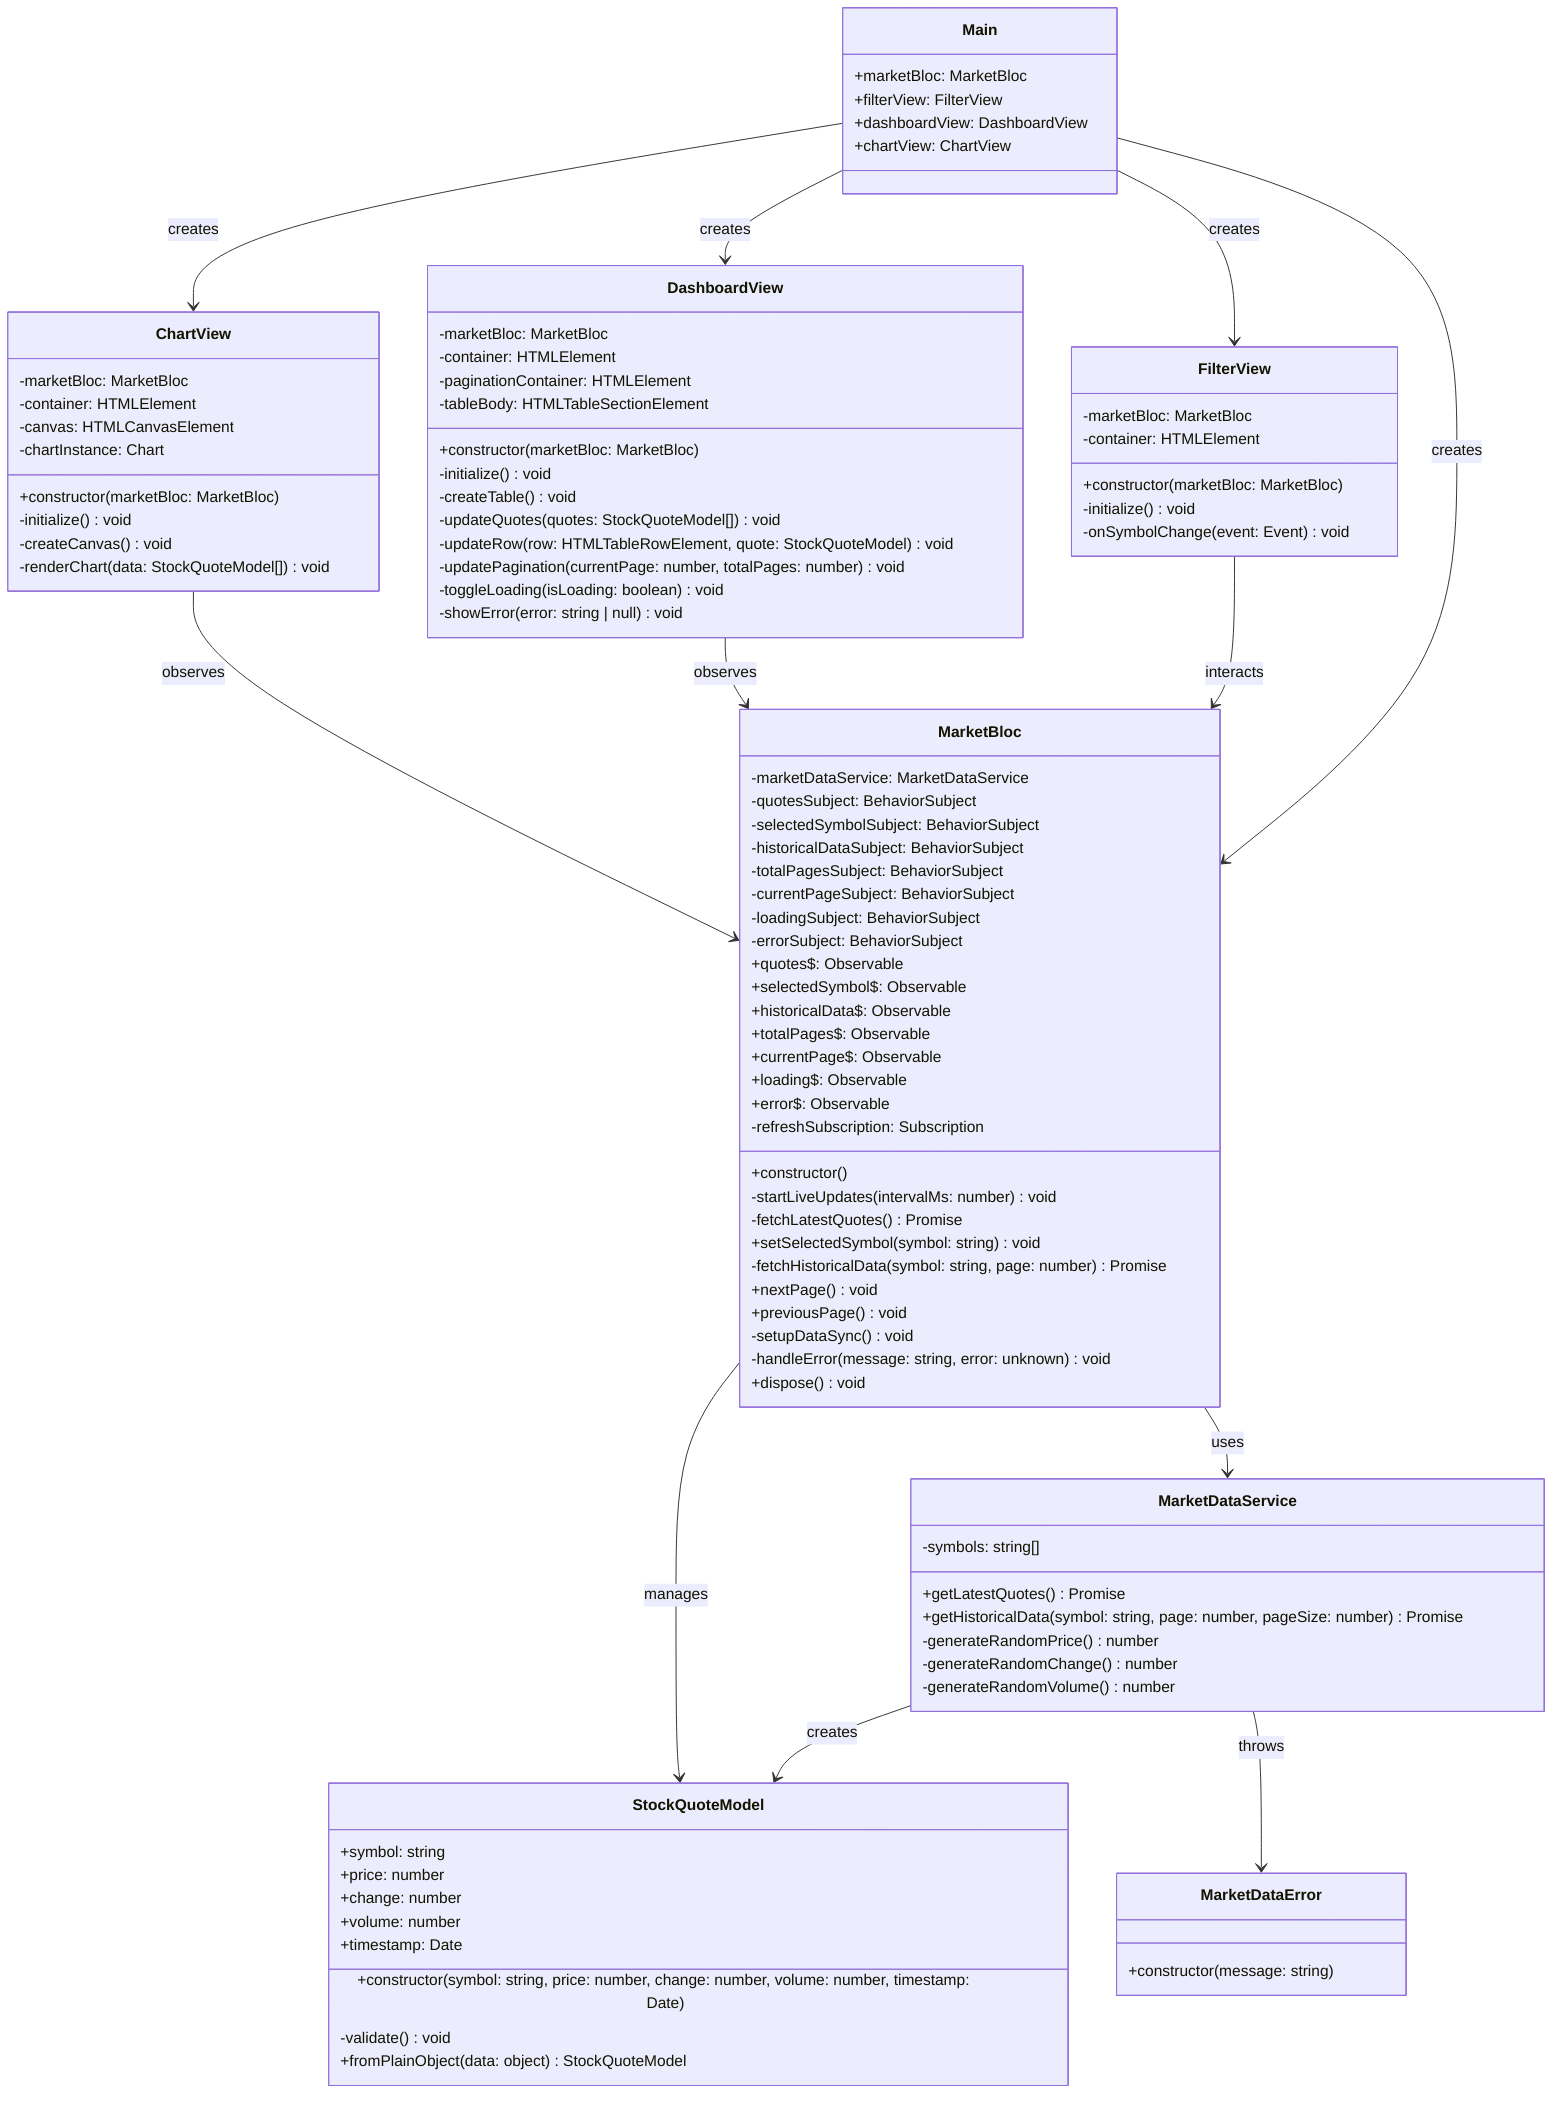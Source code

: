 classDiagram
    class MarketBloc {
        -marketDataService: MarketDataService
        -quotesSubject: BehaviorSubject<StockQuoteModel[]>
        -selectedSymbolSubject: BehaviorSubject<string>
        -historicalDataSubject: BehaviorSubject<StockQuoteModel[]>
        -totalPagesSubject: BehaviorSubject<number>
        -currentPageSubject: BehaviorSubject<number>
        -loadingSubject: BehaviorSubject<boolean>
        -errorSubject: BehaviorSubject<string | null>
        +quotes$: Observable<StockQuoteModel[]>
        +selectedSymbol$: Observable<string>
        +historicalData$: Observable<StockQuoteModel[]>
        +totalPages$: Observable<number>
        +currentPage$: Observable<number>
        +loading$: Observable<boolean>
        +error$: Observable<string | null>
        -refreshSubscription: Subscription
        +constructor()
        -startLiveUpdates(intervalMs: number) void
        -fetchLatestQuotes() Promise<void>
        +setSelectedSymbol(symbol: string) void
        -fetchHistoricalData(symbol: string, page: number) Promise<void>
        +nextPage() void
        +previousPage() void
        -setupDataSync() void
        -handleError(message: string, error: unknown) void
        +dispose() void
    }

    class MarketDataService {
        -symbols: string[]
        +getLatestQuotes() Promise<StockQuoteModel[]>
        +getHistoricalData(symbol: string, page: number, pageSize: number) Promise<data: StockQuoteModel[], totalPages: number>
        -generateRandomPrice() number
        -generateRandomChange() number
        -generateRandomVolume() number
    }

    class StockQuoteModel {
        +symbol: string
        +price: number
        +change: number
        +volume: number
        +timestamp: Date
        +constructor(symbol: string, price: number, change: number, volume: number, timestamp: Date)
        -validate() void
        +fromPlainObject(data: object) StockQuoteModel
    }

    class ChartView {
        -marketBloc: MarketBloc
        -container: HTMLElement
        -canvas: HTMLCanvasElement
        -chartInstance: Chart
        +constructor(marketBloc: MarketBloc)
        -initialize() void
        -createCanvas() void
        -renderChart(data: StockQuoteModel[]) void
    }

    class DashboardView {
        -marketBloc: MarketBloc
        -container: HTMLElement
        -paginationContainer: HTMLElement
        -tableBody: HTMLTableSectionElement
        +constructor(marketBloc: MarketBloc)
        -initialize() void
        -createTable() void
        -updateQuotes(quotes: StockQuoteModel[]) void
        -updateRow(row: HTMLTableRowElement, quote: StockQuoteModel) void
        -updatePagination(currentPage: number, totalPages: number) void
        -toggleLoading(isLoading: boolean) void
        -showError(error: string | null) void
    }

    class FilterView {
        -marketBloc: MarketBloc
        -container: HTMLElement
        +constructor(marketBloc: MarketBloc)
        -initialize() void
        -onSymbolChange(event: Event) void
    }

    class MarketDataError {
        +constructor(message: string)
    }

    class Main {
        +marketBloc: MarketBloc
        +filterView: FilterView
        +dashboardView: DashboardView
        +chartView: ChartView
    }

    MarketBloc --> MarketDataService : uses
    MarketBloc --> StockQuoteModel : manages
    ChartView --> MarketBloc : observes
    DashboardView --> MarketBloc : observes
    FilterView --> MarketBloc : interacts
    MarketDataService --> StockQuoteModel : creates
    MarketDataService --> MarketDataError : throws
    Main --> MarketBloc : creates
    Main --> FilterView : creates
    Main --> DashboardView : creates
    Main --> ChartView : creates
